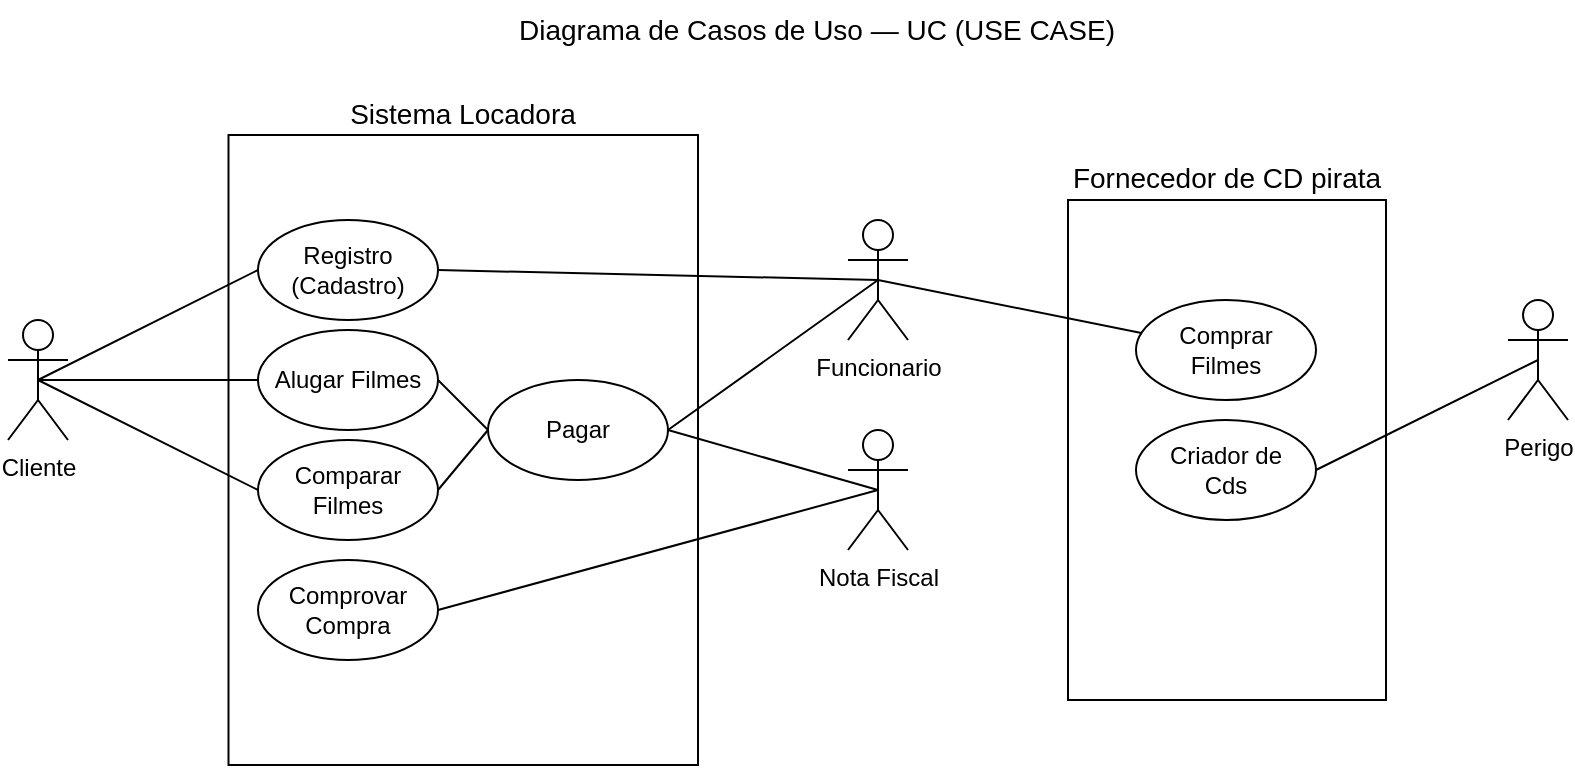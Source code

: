 <mxfile version="24.7.10">
  <diagram name="Página-1" id="loqwwpbR0w_u8K-CLdP2">
    <mxGraphModel grid="1" page="1" gridSize="10" guides="1" tooltips="1" connect="1" arrows="1" fold="1" pageScale="1" pageWidth="827" pageHeight="1169" math="0" shadow="0">
      <root>
        <mxCell id="0" />
        <mxCell id="1" parent="0" />
        <mxCell id="Av4u-0GFgFN0ySk8rpnL-38" value="&lt;span style=&quot;font-size: 14px; text-wrap: nowrap;&quot;&gt;Sistema Locadora&lt;/span&gt;" style="rounded=0;whiteSpace=wrap;html=1;direction=south;labelPosition=center;verticalLabelPosition=top;align=center;verticalAlign=bottom;" vertex="1" parent="1">
          <mxGeometry x="120.25" y="77.5" width="234.75" height="315" as="geometry" />
        </mxCell>
        <mxCell id="Av4u-0GFgFN0ySk8rpnL-37" value="&lt;span style=&quot;font-size: 14px; text-wrap: nowrap;&quot;&gt;Fornecedor de CD pirata&lt;/span&gt;" style="rounded=0;whiteSpace=wrap;html=1;direction=south;labelPosition=center;verticalLabelPosition=top;align=center;verticalAlign=bottom;" vertex="1" parent="1">
          <mxGeometry x="540" y="110" width="159" height="250" as="geometry" />
        </mxCell>
        <mxCell id="Av4u-0GFgFN0ySk8rpnL-13" style="rounded=0;orthogonalLoop=1;jettySize=auto;html=1;entryX=0;entryY=0.5;entryDx=0;entryDy=0;endArrow=none;endFill=0;exitX=0.5;exitY=0.5;exitDx=0;exitDy=0;exitPerimeter=0;" edge="1" parent="1" source="Av4u-0GFgFN0ySk8rpnL-1" target="Av4u-0GFgFN0ySk8rpnL-7">
          <mxGeometry relative="1" as="geometry" />
        </mxCell>
        <mxCell id="Av4u-0GFgFN0ySk8rpnL-14" style="rounded=0;orthogonalLoop=1;jettySize=auto;html=1;entryX=0;entryY=0.5;entryDx=0;entryDy=0;endArrow=none;endFill=0;exitX=0.5;exitY=0.5;exitDx=0;exitDy=0;exitPerimeter=0;" edge="1" parent="1" source="Av4u-0GFgFN0ySk8rpnL-1" target="Av4u-0GFgFN0ySk8rpnL-11">
          <mxGeometry relative="1" as="geometry" />
        </mxCell>
        <mxCell id="Av4u-0GFgFN0ySk8rpnL-1" value="Cliente" style="shape=umlActor;verticalLabelPosition=bottom;verticalAlign=top;html=1;" vertex="1" parent="1">
          <mxGeometry x="10" y="170" width="30" height="60" as="geometry" />
        </mxCell>
        <mxCell id="Av4u-0GFgFN0ySk8rpnL-16" style="rounded=0;orthogonalLoop=1;jettySize=auto;html=1;entryX=1;entryY=0.5;entryDx=0;entryDy=0;endArrow=none;endFill=0;exitX=0.5;exitY=0.5;exitDx=0;exitDy=0;exitPerimeter=0;" edge="1" parent="1" source="Av4u-0GFgFN0ySk8rpnL-3" target="Av4u-0GFgFN0ySk8rpnL-7">
          <mxGeometry relative="1" as="geometry" />
        </mxCell>
        <mxCell id="Av4u-0GFgFN0ySk8rpnL-21" style="rounded=0;orthogonalLoop=1;jettySize=auto;html=1;entryX=1;entryY=0.5;entryDx=0;entryDy=0;endArrow=none;endFill=0;exitX=0.5;exitY=0.5;exitDx=0;exitDy=0;exitPerimeter=0;" edge="1" parent="1" source="Av4u-0GFgFN0ySk8rpnL-3" target="Av4u-0GFgFN0ySk8rpnL-17">
          <mxGeometry relative="1" as="geometry" />
        </mxCell>
        <mxCell id="Av4u-0GFgFN0ySk8rpnL-3" value="Funcionario" style="shape=umlActor;verticalLabelPosition=bottom;verticalAlign=top;html=1;" vertex="1" parent="1">
          <mxGeometry x="430" y="120" width="30" height="60" as="geometry" />
        </mxCell>
        <mxCell id="Av4u-0GFgFN0ySk8rpnL-22" style="rounded=0;orthogonalLoop=1;jettySize=auto;html=1;entryX=1;entryY=0.5;entryDx=0;entryDy=0;endArrow=none;endFill=0;exitX=0.5;exitY=0.5;exitDx=0;exitDy=0;exitPerimeter=0;" edge="1" parent="1" source="Av4u-0GFgFN0ySk8rpnL-6" target="Av4u-0GFgFN0ySk8rpnL-17">
          <mxGeometry relative="1" as="geometry" />
        </mxCell>
        <mxCell id="Av4u-0GFgFN0ySk8rpnL-25" style="rounded=0;orthogonalLoop=1;jettySize=auto;html=1;entryX=1;entryY=0.5;entryDx=0;entryDy=0;exitX=0.5;exitY=0.5;exitDx=0;exitDy=0;exitPerimeter=0;endArrow=none;endFill=0;" edge="1" parent="1" source="Av4u-0GFgFN0ySk8rpnL-6" target="Av4u-0GFgFN0ySk8rpnL-24">
          <mxGeometry relative="1" as="geometry" />
        </mxCell>
        <mxCell id="Av4u-0GFgFN0ySk8rpnL-6" value="Nota Fiscal" style="shape=umlActor;verticalLabelPosition=bottom;verticalAlign=top;html=1;" vertex="1" parent="1">
          <mxGeometry x="430" y="225" width="30" height="60" as="geometry" />
        </mxCell>
        <mxCell id="Av4u-0GFgFN0ySk8rpnL-7" value="Registro&lt;div&gt;(Cadastro)&lt;/div&gt;" style="ellipse;whiteSpace=wrap;html=1;" vertex="1" parent="1">
          <mxGeometry x="135" y="120" width="90" height="50" as="geometry" />
        </mxCell>
        <mxCell id="Av4u-0GFgFN0ySk8rpnL-10" value="Diagrama de Casos de Uso — UC (USE CASE)" style="text;html=1;align=center;verticalAlign=middle;resizable=0;points=[];autosize=1;strokeColor=none;fillColor=none;fontSize=14;" vertex="1" parent="1">
          <mxGeometry x="254" y="10" width="320" height="30" as="geometry" />
        </mxCell>
        <mxCell id="Av4u-0GFgFN0ySk8rpnL-11" value="Alugar Filmes" style="ellipse;whiteSpace=wrap;html=1;" vertex="1" parent="1">
          <mxGeometry x="135" y="175" width="90" height="50" as="geometry" />
        </mxCell>
        <mxCell id="Av4u-0GFgFN0ySk8rpnL-19" style="rounded=0;orthogonalLoop=1;jettySize=auto;html=1;entryX=0;entryY=0.5;entryDx=0;entryDy=0;endArrow=none;endFill=0;exitX=1;exitY=0.5;exitDx=0;exitDy=0;" edge="1" parent="1" source="Av4u-0GFgFN0ySk8rpnL-12" target="Av4u-0GFgFN0ySk8rpnL-17">
          <mxGeometry relative="1" as="geometry" />
        </mxCell>
        <mxCell id="Av4u-0GFgFN0ySk8rpnL-12" value="Comparar Filmes" style="ellipse;whiteSpace=wrap;html=1;" vertex="1" parent="1">
          <mxGeometry x="135" y="230" width="90" height="50" as="geometry" />
        </mxCell>
        <mxCell id="Av4u-0GFgFN0ySk8rpnL-15" style="rounded=0;orthogonalLoop=1;jettySize=auto;html=1;entryX=0;entryY=0.5;entryDx=0;entryDy=0;endArrow=none;endFill=0;exitX=0.5;exitY=0.5;exitDx=0;exitDy=0;exitPerimeter=0;" edge="1" parent="1" source="Av4u-0GFgFN0ySk8rpnL-1" target="Av4u-0GFgFN0ySk8rpnL-12">
          <mxGeometry relative="1" as="geometry" />
        </mxCell>
        <mxCell id="Av4u-0GFgFN0ySk8rpnL-17" value="Pagar" style="ellipse;whiteSpace=wrap;html=1;" vertex="1" parent="1">
          <mxGeometry x="250" y="200" width="90" height="50" as="geometry" />
        </mxCell>
        <mxCell id="Av4u-0GFgFN0ySk8rpnL-18" style="rounded=0;orthogonalLoop=1;jettySize=auto;html=1;entryX=0;entryY=0.5;entryDx=0;entryDy=0;endArrow=none;endFill=0;exitX=1;exitY=0.5;exitDx=0;exitDy=0;" edge="1" parent="1" source="Av4u-0GFgFN0ySk8rpnL-11" target="Av4u-0GFgFN0ySk8rpnL-17">
          <mxGeometry relative="1" as="geometry" />
        </mxCell>
        <mxCell id="Av4u-0GFgFN0ySk8rpnL-24" value="Comprovar&lt;div&gt;Compra&lt;/div&gt;" style="ellipse;whiteSpace=wrap;html=1;" vertex="1" parent="1">
          <mxGeometry x="135" y="290" width="90" height="50" as="geometry" />
        </mxCell>
        <mxCell id="Av4u-0GFgFN0ySk8rpnL-34" style="rounded=0;orthogonalLoop=1;jettySize=auto;html=1;endArrow=none;endFill=0;entryX=0.5;entryY=0.5;entryDx=0;entryDy=0;entryPerimeter=0;" edge="1" parent="1" source="Av4u-0GFgFN0ySk8rpnL-28" target="Av4u-0GFgFN0ySk8rpnL-3">
          <mxGeometry relative="1" as="geometry" />
        </mxCell>
        <mxCell id="Av4u-0GFgFN0ySk8rpnL-28" value="Comprar&lt;div&gt;Filmes&lt;/div&gt;" style="ellipse;whiteSpace=wrap;html=1;" vertex="1" parent="1">
          <mxGeometry x="574" y="160" width="90" height="50" as="geometry" />
        </mxCell>
        <mxCell id="Av4u-0GFgFN0ySk8rpnL-29" value="Criador de&lt;div&gt;Cds&lt;/div&gt;" style="ellipse;whiteSpace=wrap;html=1;" vertex="1" parent="1">
          <mxGeometry x="574" y="220" width="90" height="50" as="geometry" />
        </mxCell>
        <mxCell id="Av4u-0GFgFN0ySk8rpnL-32" style="rounded=0;orthogonalLoop=1;jettySize=auto;html=1;entryX=1;entryY=0.5;entryDx=0;entryDy=0;endArrow=none;endFill=0;exitX=0.5;exitY=0.5;exitDx=0;exitDy=0;exitPerimeter=0;" edge="1" parent="1" source="Av4u-0GFgFN0ySk8rpnL-30" target="Av4u-0GFgFN0ySk8rpnL-29">
          <mxGeometry relative="1" as="geometry" />
        </mxCell>
        <mxCell id="Av4u-0GFgFN0ySk8rpnL-30" value="Perigo" style="shape=umlActor;verticalLabelPosition=bottom;verticalAlign=top;html=1;" vertex="1" parent="1">
          <mxGeometry x="760" y="160" width="30" height="60" as="geometry" />
        </mxCell>
      </root>
    </mxGraphModel>
  </diagram>
</mxfile>

